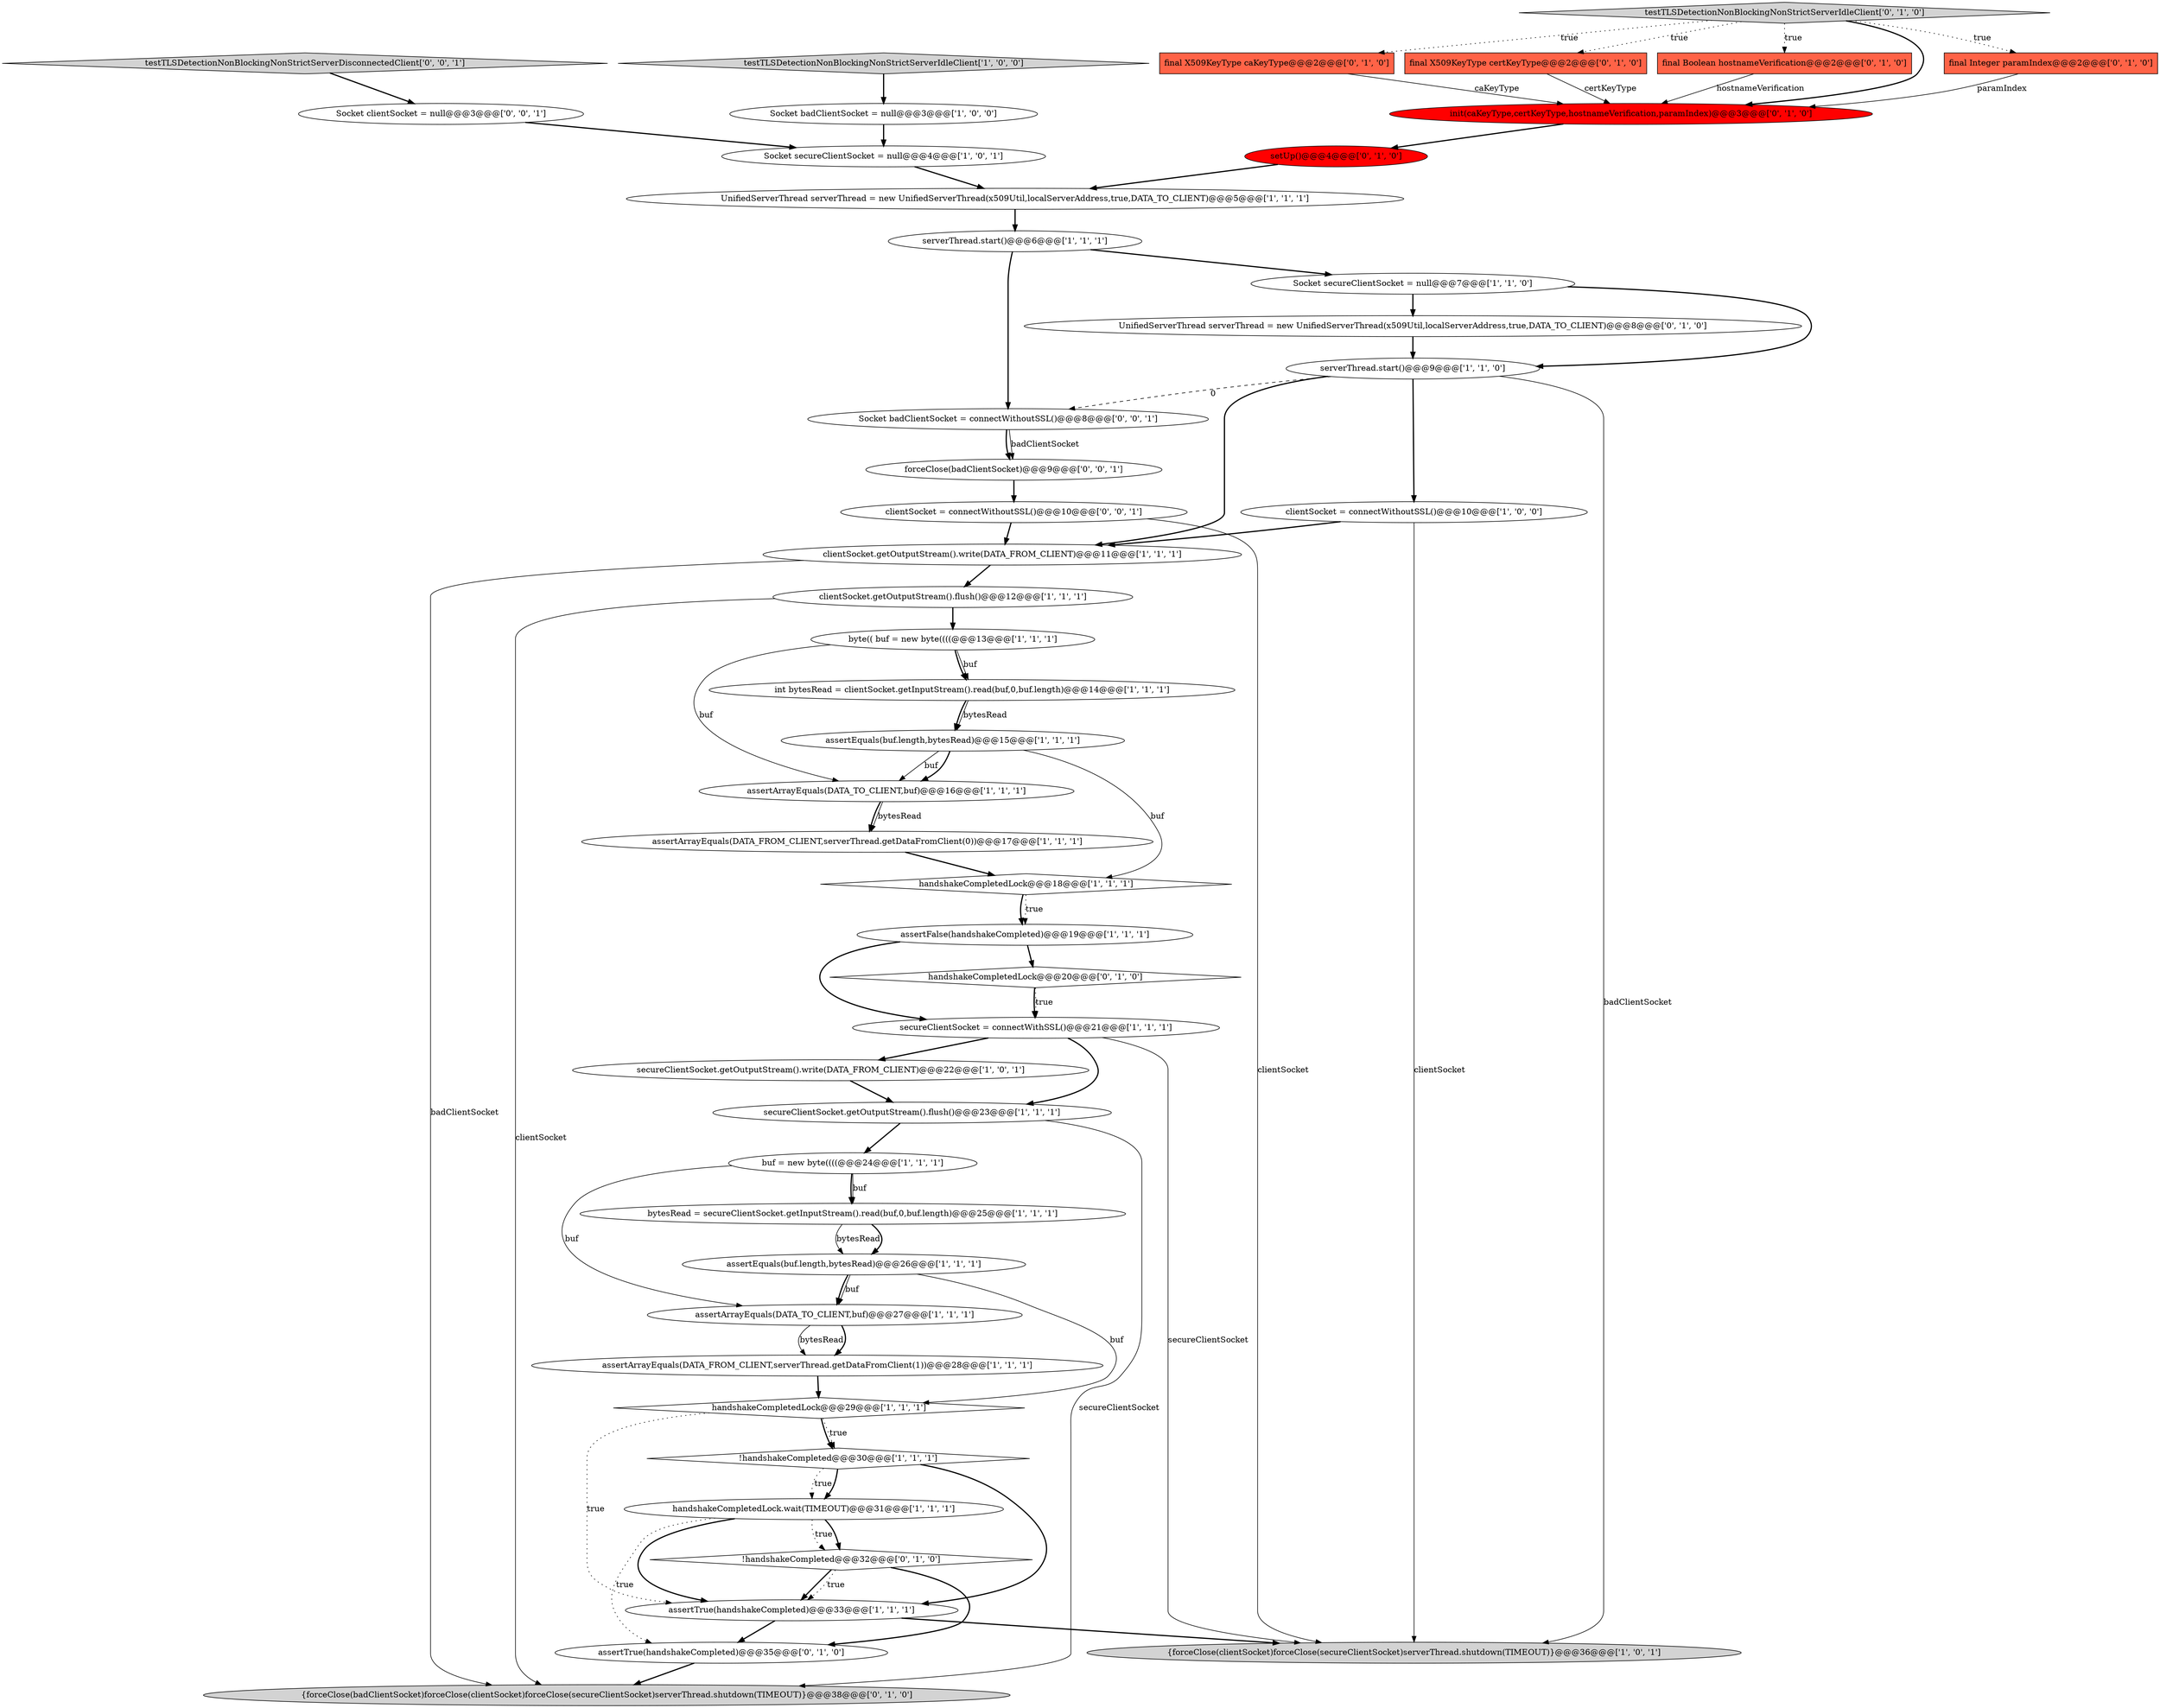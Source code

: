 digraph {
46 [style = filled, label = "forceClose(badClientSocket)@@@9@@@['0', '0', '1']", fillcolor = white, shape = ellipse image = "AAA0AAABBB3BBB"];
15 [style = filled, label = "handshakeCompletedLock.wait(TIMEOUT)@@@31@@@['1', '1', '1']", fillcolor = white, shape = ellipse image = "AAA0AAABBB1BBB"];
44 [style = filled, label = "Socket clientSocket = null@@@3@@@['0', '0', '1']", fillcolor = white, shape = ellipse image = "AAA0AAABBB3BBB"];
4 [style = filled, label = "Socket badClientSocket = null@@@3@@@['1', '0', '0']", fillcolor = white, shape = ellipse image = "AAA0AAABBB1BBB"];
8 [style = filled, label = "secureClientSocket = connectWithSSL()@@@21@@@['1', '1', '1']", fillcolor = white, shape = ellipse image = "AAA0AAABBB1BBB"];
0 [style = filled, label = "buf = new byte((((@@@24@@@['1', '1', '1']", fillcolor = white, shape = ellipse image = "AAA0AAABBB1BBB"];
23 [style = filled, label = "clientSocket.getOutputStream().write(DATA_FROM_CLIENT)@@@11@@@['1', '1', '1']", fillcolor = white, shape = ellipse image = "AAA0AAABBB1BBB"];
26 [style = filled, label = "assertEquals(buf.length,bytesRead)@@@26@@@['1', '1', '1']", fillcolor = white, shape = ellipse image = "AAA0AAABBB1BBB"];
33 [style = filled, label = "assertTrue(handshakeCompleted)@@@35@@@['0', '1', '0']", fillcolor = white, shape = ellipse image = "AAA0AAABBB2BBB"];
40 [style = filled, label = "final X509KeyType caKeyType@@@2@@@['0', '1', '0']", fillcolor = tomato, shape = box image = "AAA0AAABBB2BBB"];
45 [style = filled, label = "Socket badClientSocket = connectWithoutSSL()@@@8@@@['0', '0', '1']", fillcolor = white, shape = ellipse image = "AAA0AAABBB3BBB"];
12 [style = filled, label = "handshakeCompletedLock@@@18@@@['1', '1', '1']", fillcolor = white, shape = diamond image = "AAA0AAABBB1BBB"];
41 [style = filled, label = "final X509KeyType certKeyType@@@2@@@['0', '1', '0']", fillcolor = tomato, shape = box image = "AAA1AAABBB2BBB"];
7 [style = filled, label = "assertEquals(buf.length,bytesRead)@@@15@@@['1', '1', '1']", fillcolor = white, shape = ellipse image = "AAA0AAABBB1BBB"];
17 [style = filled, label = "assertArrayEquals(DATA_TO_CLIENT,buf)@@@16@@@['1', '1', '1']", fillcolor = white, shape = ellipse image = "AAA0AAABBB1BBB"];
10 [style = filled, label = "assertArrayEquals(DATA_TO_CLIENT,buf)@@@27@@@['1', '1', '1']", fillcolor = white, shape = ellipse image = "AAA0AAABBB1BBB"];
42 [style = filled, label = "clientSocket = connectWithoutSSL()@@@10@@@['0', '0', '1']", fillcolor = white, shape = ellipse image = "AAA0AAABBB3BBB"];
3 [style = filled, label = "Socket secureClientSocket = null@@@4@@@['1', '0', '1']", fillcolor = white, shape = ellipse image = "AAA0AAABBB1BBB"];
1 [style = filled, label = "assertFalse(handshakeCompleted)@@@19@@@['1', '1', '1']", fillcolor = white, shape = ellipse image = "AAA0AAABBB1BBB"];
27 [style = filled, label = "UnifiedServerThread serverThread = new UnifiedServerThread(x509Util,localServerAddress,true,DATA_TO_CLIENT)@@@5@@@['1', '1', '1']", fillcolor = white, shape = ellipse image = "AAA0AAABBB1BBB"];
39 [style = filled, label = "final Boolean hostnameVerification@@@2@@@['0', '1', '0']", fillcolor = tomato, shape = box image = "AAA0AAABBB2BBB"];
38 [style = filled, label = "UnifiedServerThread serverThread = new UnifiedServerThread(x509Util,localServerAddress,true,DATA_TO_CLIENT)@@@8@@@['0', '1', '0']", fillcolor = white, shape = ellipse image = "AAA0AAABBB2BBB"];
20 [style = filled, label = "clientSocket = connectWithoutSSL()@@@10@@@['1', '0', '0']", fillcolor = white, shape = ellipse image = "AAA0AAABBB1BBB"];
2 [style = filled, label = "testTLSDetectionNonBlockingNonStrictServerIdleClient['1', '0', '0']", fillcolor = lightgray, shape = diamond image = "AAA0AAABBB1BBB"];
21 [style = filled, label = "assertTrue(handshakeCompleted)@@@33@@@['1', '1', '1']", fillcolor = white, shape = ellipse image = "AAA0AAABBB1BBB"];
13 [style = filled, label = "bytesRead = secureClientSocket.getInputStream().read(buf,0,buf.length)@@@25@@@['1', '1', '1']", fillcolor = white, shape = ellipse image = "AAA0AAABBB1BBB"];
43 [style = filled, label = "testTLSDetectionNonBlockingNonStrictServerDisconnectedClient['0', '0', '1']", fillcolor = lightgray, shape = diamond image = "AAA0AAABBB3BBB"];
19 [style = filled, label = "secureClientSocket.getOutputStream().write(DATA_FROM_CLIENT)@@@22@@@['1', '0', '1']", fillcolor = white, shape = ellipse image = "AAA0AAABBB1BBB"];
32 [style = filled, label = "{forceClose(badClientSocket)forceClose(clientSocket)forceClose(secureClientSocket)serverThread.shutdown(TIMEOUT)}@@@38@@@['0', '1', '0']", fillcolor = lightgray, shape = ellipse image = "AAA0AAABBB2BBB"];
35 [style = filled, label = "testTLSDetectionNonBlockingNonStrictServerIdleClient['0', '1', '0']", fillcolor = lightgray, shape = diamond image = "AAA0AAABBB2BBB"];
11 [style = filled, label = "assertArrayEquals(DATA_FROM_CLIENT,serverThread.getDataFromClient(1))@@@28@@@['1', '1', '1']", fillcolor = white, shape = ellipse image = "AAA0AAABBB1BBB"];
31 [style = filled, label = "setUp()@@@4@@@['0', '1', '0']", fillcolor = red, shape = ellipse image = "AAA1AAABBB2BBB"];
36 [style = filled, label = "init(caKeyType,certKeyType,hostnameVerification,paramIndex)@@@3@@@['0', '1', '0']", fillcolor = red, shape = ellipse image = "AAA1AAABBB2BBB"];
9 [style = filled, label = "assertArrayEquals(DATA_FROM_CLIENT,serverThread.getDataFromClient(0))@@@17@@@['1', '1', '1']", fillcolor = white, shape = ellipse image = "AAA0AAABBB1BBB"];
5 [style = filled, label = "handshakeCompletedLock@@@29@@@['1', '1', '1']", fillcolor = white, shape = diamond image = "AAA0AAABBB1BBB"];
6 [style = filled, label = "Socket secureClientSocket = null@@@7@@@['1', '1', '0']", fillcolor = white, shape = ellipse image = "AAA0AAABBB1BBB"];
37 [style = filled, label = "!handshakeCompleted@@@32@@@['0', '1', '0']", fillcolor = white, shape = diamond image = "AAA0AAABBB2BBB"];
16 [style = filled, label = "clientSocket.getOutputStream().flush()@@@12@@@['1', '1', '1']", fillcolor = white, shape = ellipse image = "AAA0AAABBB1BBB"];
22 [style = filled, label = "serverThread.start()@@@9@@@['1', '1', '0']", fillcolor = white, shape = ellipse image = "AAA0AAABBB1BBB"];
28 [style = filled, label = "!handshakeCompleted@@@30@@@['1', '1', '1']", fillcolor = white, shape = diamond image = "AAA0AAABBB1BBB"];
24 [style = filled, label = "serverThread.start()@@@6@@@['1', '1', '1']", fillcolor = white, shape = ellipse image = "AAA0AAABBB1BBB"];
25 [style = filled, label = "byte(( buf = new byte((((@@@13@@@['1', '1', '1']", fillcolor = white, shape = ellipse image = "AAA0AAABBB1BBB"];
34 [style = filled, label = "handshakeCompletedLock@@@20@@@['0', '1', '0']", fillcolor = white, shape = diamond image = "AAA0AAABBB2BBB"];
18 [style = filled, label = "secureClientSocket.getOutputStream().flush()@@@23@@@['1', '1', '1']", fillcolor = white, shape = ellipse image = "AAA0AAABBB1BBB"];
30 [style = filled, label = "final Integer paramIndex@@@2@@@['0', '1', '0']", fillcolor = tomato, shape = box image = "AAA0AAABBB2BBB"];
29 [style = filled, label = "{forceClose(clientSocket)forceClose(secureClientSocket)serverThread.shutdown(TIMEOUT)}@@@36@@@['1', '0', '1']", fillcolor = lightgray, shape = ellipse image = "AAA0AAABBB1BBB"];
14 [style = filled, label = "int bytesRead = clientSocket.getInputStream().read(buf,0,buf.length)@@@14@@@['1', '1', '1']", fillcolor = white, shape = ellipse image = "AAA0AAABBB1BBB"];
42->23 [style = bold, label=""];
0->13 [style = bold, label=""];
10->11 [style = solid, label="bytesRead"];
26->10 [style = bold, label=""];
6->22 [style = bold, label=""];
15->21 [style = bold, label=""];
17->9 [style = bold, label=""];
28->15 [style = dotted, label="true"];
25->14 [style = bold, label=""];
15->33 [style = dotted, label="true"];
5->28 [style = bold, label=""];
25->14 [style = solid, label="buf"];
3->27 [style = bold, label=""];
14->7 [style = bold, label=""];
7->12 [style = solid, label="buf"];
28->21 [style = bold, label=""];
40->36 [style = solid, label="caKeyType"];
26->5 [style = solid, label="buf"];
30->36 [style = solid, label="paramIndex"];
37->33 [style = bold, label=""];
0->13 [style = solid, label="buf"];
43->44 [style = bold, label=""];
18->0 [style = bold, label=""];
10->11 [style = bold, label=""];
25->17 [style = solid, label="buf"];
46->42 [style = bold, label=""];
4->3 [style = bold, label=""];
19->18 [style = bold, label=""];
8->18 [style = bold, label=""];
7->17 [style = solid, label="buf"];
44->3 [style = bold, label=""];
36->31 [style = bold, label=""];
13->26 [style = solid, label="bytesRead"];
37->21 [style = bold, label=""];
34->8 [style = bold, label=""];
12->1 [style = bold, label=""];
2->4 [style = bold, label=""];
22->23 [style = bold, label=""];
8->29 [style = solid, label="secureClientSocket"];
35->30 [style = dotted, label="true"];
6->38 [style = bold, label=""];
34->8 [style = dotted, label="true"];
21->29 [style = bold, label=""];
20->23 [style = bold, label=""];
22->20 [style = bold, label=""];
31->27 [style = bold, label=""];
45->46 [style = bold, label=""];
42->29 [style = solid, label="clientSocket"];
0->10 [style = solid, label="buf"];
35->40 [style = dotted, label="true"];
7->17 [style = bold, label=""];
1->8 [style = bold, label=""];
22->45 [style = dashed, label="0"];
20->29 [style = solid, label="clientSocket"];
41->36 [style = solid, label="certKeyType"];
23->32 [style = solid, label="badClientSocket"];
17->9 [style = solid, label="bytesRead"];
24->45 [style = bold, label=""];
11->5 [style = bold, label=""];
1->34 [style = bold, label=""];
18->32 [style = solid, label="secureClientSocket"];
13->26 [style = bold, label=""];
35->41 [style = dotted, label="true"];
33->32 [style = bold, label=""];
5->21 [style = dotted, label="true"];
27->24 [style = bold, label=""];
15->37 [style = dotted, label="true"];
9->12 [style = bold, label=""];
15->37 [style = bold, label=""];
5->28 [style = dotted, label="true"];
14->7 [style = solid, label="bytesRead"];
45->46 [style = solid, label="badClientSocket"];
26->10 [style = solid, label="buf"];
35->39 [style = dotted, label="true"];
23->16 [style = bold, label=""];
28->15 [style = bold, label=""];
16->32 [style = solid, label="clientSocket"];
8->19 [style = bold, label=""];
21->33 [style = bold, label=""];
22->29 [style = solid, label="badClientSocket"];
37->21 [style = dotted, label="true"];
12->1 [style = dotted, label="true"];
16->25 [style = bold, label=""];
39->36 [style = solid, label="hostnameVerification"];
35->36 [style = bold, label=""];
38->22 [style = bold, label=""];
24->6 [style = bold, label=""];
}
